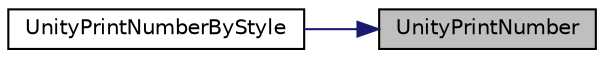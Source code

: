 digraph "UnityPrintNumber"
{
 // LATEX_PDF_SIZE
  edge [fontname="Helvetica",fontsize="10",labelfontname="Helvetica",labelfontsize="10"];
  node [fontname="Helvetica",fontsize="10",shape=record];
  rankdir="RL";
  Node1 [label="UnityPrintNumber",height=0.2,width=0.4,color="black", fillcolor="grey75", style="filled", fontcolor="black",tooltip=" "];
  Node1 -> Node2 [dir="back",color="midnightblue",fontsize="10",style="solid",fontname="Helvetica"];
  Node2 [label="UnityPrintNumberByStyle",height=0.2,width=0.4,color="black", fillcolor="white", style="filled",URL="$d1/d88/a00128.html#a83c7c7072b2f0e3cce93e56960da46e7",tooltip=" "];
}
